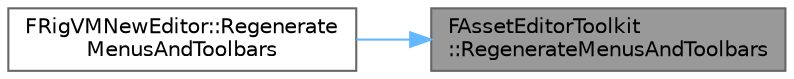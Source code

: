 digraph "FAssetEditorToolkit::RegenerateMenusAndToolbars"
{
 // INTERACTIVE_SVG=YES
 // LATEX_PDF_SIZE
  bgcolor="transparent";
  edge [fontname=Helvetica,fontsize=10,labelfontname=Helvetica,labelfontsize=10];
  node [fontname=Helvetica,fontsize=10,shape=box,height=0.2,width=0.4];
  rankdir="RL";
  Node1 [id="Node000001",label="FAssetEditorToolkit\l::RegenerateMenusAndToolbars",height=0.2,width=0.4,color="gray40", fillcolor="grey60", style="filled", fontcolor="black",tooltip="Regenerates the menubar and toolbar widgets."];
  Node1 -> Node2 [id="edge1_Node000001_Node000002",dir="back",color="steelblue1",style="solid",tooltip=" "];
  Node2 [id="Node000002",label="FRigVMNewEditor::Regenerate\lMenusAndToolbars",height=0.2,width=0.4,color="grey40", fillcolor="white", style="filled",URL="$d0/d32/classFRigVMNewEditor.html#a88504aa0b3e63f8ad9f9180e69c58ba4",tooltip=" "];
}
